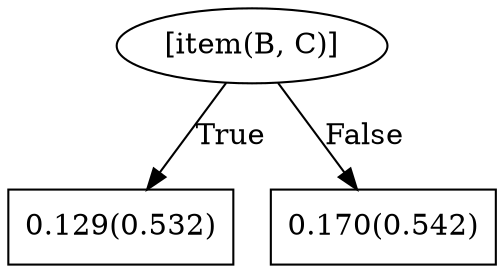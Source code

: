 digraph G{ 
1[label = "[item(B, C)]"];
1 -> 2[label="True"];
1 -> 3[label="False"];
2[shape = box,label = "0.129(0.532)"];
3[shape = box,label = "0.170(0.542)"];
}
